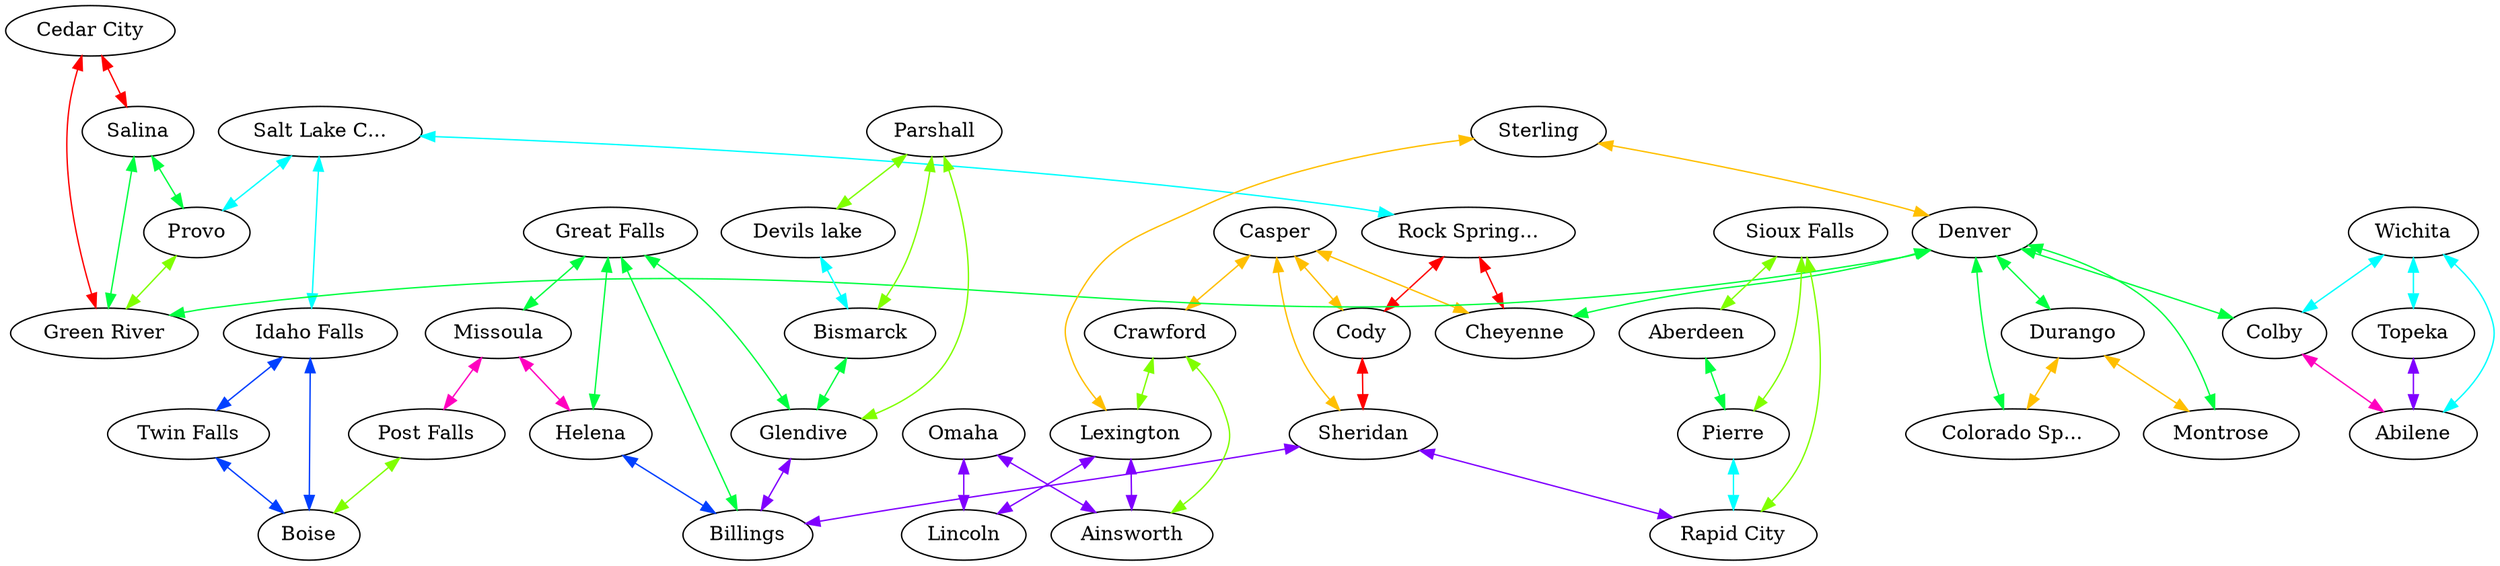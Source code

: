 graph x {
"Post Falls" [pos="0.680555555555556,-2.97222222222222",label="Post Falls"]
"Boise" [pos="0.652777777777778,-3.94444444444444",label="Boise"]
"Twin Falls" [pos="0.861111111111111,-4.44444444444444",label="Twin Falls"]
"Idaho Falls" [pos="1.55555555555556,-4.22222222222222",label="Idaho Falls"]
"Salt Lake City" [pos="1.26388888888889,-5.45833333333333",label="Salt Lake C..."]
"Provo" [pos="1.06944444444444,-5.93055555555556",label="Provo"]
"Salina" [pos="0.944444444444444,-6.33333333333333",label="Salina"]
"Cedar City" [pos="0.722222222222222,-6.69444444444444",label="Cedar City"]
"Green River" [pos="1.59722222222222,-6.40277777777778",label="Green River"]
"Missoula" [pos="1.58333333333333,-2.43055555555556",label="Missoula"]
"Helena" [pos="2,-2.88888888888889",label="Helena"]
"Great Falls" [pos="2.59722222222222,-2.43055555555556",label="Great Falls"]
"Glendive" [pos="3.52777777777778,-2.76388888888889",label="Glendive"]
"Billings" [pos="2.875,-3.13888888888889",label="Billings"]
"Cody" [pos="2.56944444444444,-4.22222222222222",label="Cody"]
"Rock Springs" [pos="2.30555555555556,-5.06944444444444",label="Rock Spring..."]
"Sheridan" [pos="3.25,-4.20833333333333",label="Sheridan"]
"Casper" [pos="3.125,-4.69444444444444",label="Casper"]
"Cheyenne" [pos="3.51388888888889,-5.25",label="Cheyenne"]
"Montrose" [pos="2.44444444444444,-6.69444444444444",label="Montrose"]
"Durango" [pos="2.61111111111111,-7.09722222222222",label="Durango"]
"Denver" [pos="3.375,-6.36111111111111",label="Denver"]
"Colorado Springs" [pos="3.36111111111111,-6.98611111111111",label="Colorado Sp..."]
"Sterling" [pos="3.97222222222222,-6.23611111111111",label="Sterling"]
"Parshall" [pos="4.70833333333333,-2.70833333333333",label="Parshall"]
"Devils lake" [pos="5.54166666666667,-2.58333333333333",label="Devils lake"]
"Bismarck" [pos="5.22222222222222,-3.04166666666667",label="Bismarck"]
"Rapid City" [pos="4.40277777777778,-4.25",label="Rapid City"]
"Pierre" [pos="5.20833333333333,-4.02777777777778",label="Pierre"]
"Aberdeen" [pos="5.91666666666667,-3.95833333333333",label="Aberdeen"]
"Sioux Falls" [pos="5.84722222222222,-4.375",label="Sioux Falls"]
"Crawford" [pos="4.38888888888889,-5.19444444444444",label="Crawford"]
"Ainsworth" [pos="5.23611111111111,-5.26388888888889",label="Ainsworth"]
"Omaha" [pos="5.94444444444444,-5.38888888888889",label="Omaha"]
"Lexington" [pos="5.13888888888889,-5.81944444444444",label="Lexington"]
"Lincoln" [pos="5.95833333333333,-5.875",label="Lincoln"]
"Colby" [pos="4.75,-6.65277777777778",label="Colby"]
"Abilene" [pos="5.43055555555556,-6.80555555555556",label="Abilene"]
"Topeka" [pos="6.05555555555556,-6.76388888888889",label="Topeka"]
"Wichita" [pos="5.55555555555556,-7.23611111111111",label="Wichita"]
"Sterling" -- "Denver" [dir="both",color="0.125,1,1"]
"Sterling" -- "Lexington" [dir="both",color="0.125,1,1"]
"Sioux Falls" -- "Pierre" [dir="both",color="0.25,1,1"]
"Sioux Falls" -- "Rapid City" [dir="both",color="0.25,1,1"]
"Sioux Falls" -- "Aberdeen" [dir="both",color="0.25,1,1"]
"Great Falls" -- "Glendive" [dir="both",color="0.375,1,1"]
"Great Falls" -- "Missoula" [dir="both",color="0.375,1,1"]
"Great Falls" -- "Helena" [dir="both",color="0.375,1,1"]
"Great Falls" -- "Billings" [dir="both",color="0.375,1,1"]
"Salt Lake City" -- "Provo" [dir="both",color="0.5,1,1"]
"Salt Lake City" -- "Rock Springs" [dir="both",color="0.5,1,1"]
"Salt Lake City" -- "Idaho Falls" [dir="both",color="0.5,1,1"]
"Idaho Falls" -- "Boise" [dir="both",color="0.625,1,1"]
"Idaho Falls" -- "Twin Falls" [dir="both",color="0.625,1,1"]
"Omaha" -- "Lincoln" [dir="both",color="0.75,1,1"]
"Omaha" -- "Ainsworth" [dir="both",color="0.75,1,1"]
"Missoula" -- "Helena" [dir="both",color="0.875,1,1"]
"Missoula" -- "Post Falls" [dir="both",color="0.875,1,1"]
"Rock Springs" -- "Cody" [dir="both",color="1,1,1"]
"Rock Springs" -- "Cheyenne" [dir="both",color="1,1,1"]
"Casper" -- "Sheridan" [dir="both",color="0.125,1,1"]
"Casper" -- "Crawford" [dir="both",color="0.125,1,1"]
"Casper" -- "Cody" [dir="both",color="0.125,1,1"]
"Casper" -- "Cheyenne" [dir="both",color="0.125,1,1"]
"Crawford" -- "Lexington" [dir="both",color="0.25,1,1"]
"Crawford" -- "Ainsworth" [dir="both",color="0.25,1,1"]
"Denver" -- "Green River" [dir="both",color="0.375,1,1"]
"Denver" -- "Colorado Springs" [dir="both",color="0.375,1,1"]
"Denver" -- "Colby" [dir="both",color="0.375,1,1"]
"Denver" -- "Durango" [dir="both",color="0.375,1,1"]
"Denver" -- "Montrose" [dir="both",color="0.375,1,1"]
"Denver" -- "Cheyenne" [dir="both",color="0.375,1,1"]
"Wichita" -- "Abilene" [dir="both",color="0.5,1,1"]
"Wichita" -- "Topeka" [dir="both",color="0.5,1,1"]
"Wichita" -- "Colby" [dir="both",color="0.5,1,1"]
"Helena" -- "Billings" [dir="both",color="0.625,1,1"]
"Topeka" -- "Abilene" [dir="both",color="0.75,1,1"]
"Colby" -- "Abilene" [dir="both",color="0.875,1,1"]
"Cody" -- "Sheridan" [dir="both",color="1,1,1"]
"Durango" -- "Colorado Springs" [dir="both",color="0.125,1,1"]
"Durango" -- "Montrose" [dir="both",color="0.125,1,1"]
"Parshall" -- "Bismarck" [dir="both",color="0.25,1,1"]
"Parshall" -- "Glendive" [dir="both",color="0.25,1,1"]
"Parshall" -- "Devils lake" [dir="both",color="0.25,1,1"]
"Aberdeen" -- "Pierre" [dir="both",color="0.375,1,1"]
"Pierre" -- "Rapid City" [dir="both",color="0.5,1,1"]
"Twin Falls" -- "Boise" [dir="both",color="0.625,1,1"]
"Lexington" -- "Lincoln" [dir="both",color="0.75,1,1"]
"Lexington" -- "Ainsworth" [dir="both",color="0.75,1,1"]
"Cedar City" -- "Green River" [dir="both",color="1,1,1"]
"Cedar City" -- "Salina" [dir="both",color="1,1,1"]
"Post Falls" -- "Boise" [dir="both",color="0.25,1,1"]
"Salina" -- "Provo" [dir="both",color="0.375,1,1"]
"Salina" -- "Green River" [dir="both",color="0.375,1,1"]
"Devils lake" -- "Bismarck" [dir="both",color="0.5,1,1"]
"Sheridan" -- "Rapid City" [dir="both",color="0.75,1,1"]
"Sheridan" -- "Billings" [dir="both",color="0.75,1,1"]
"Provo" -- "Green River" [dir="both",color="0.25,1,1"]
"Bismarck" -- "Glendive" [dir="both",color="0.375,1,1"]
"Glendive" -- "Billings" [dir="both",color="0.75,1,1"]
}
